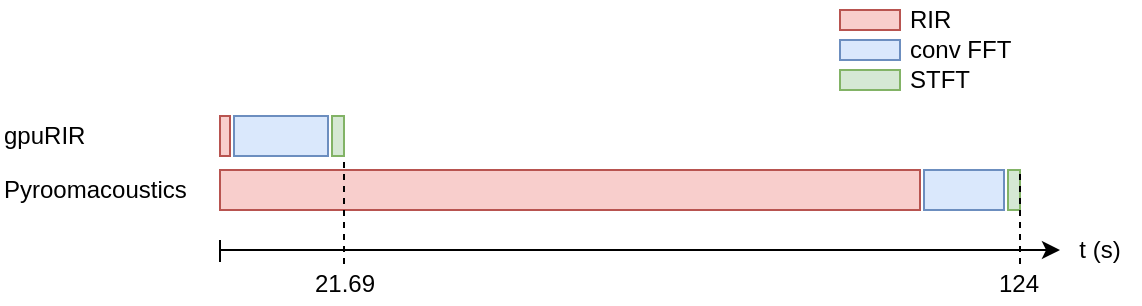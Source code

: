 <mxfile version="26.1.1">
  <diagram name="Page-1" id="cpgdx4gNYDdvpS-ubVGO">
    <mxGraphModel dx="1206" dy="897" grid="1" gridSize="10" guides="1" tooltips="1" connect="1" arrows="1" fold="1" page="1" pageScale="1" pageWidth="850" pageHeight="1100" math="0" shadow="0">
      <root>
        <mxCell id="0" />
        <mxCell id="1" parent="0" />
        <mxCell id="BA7c2nkR62h139S30TR3-1" value="" style="endArrow=classic;html=1;rounded=0;" parent="1" edge="1">
          <mxGeometry width="50" height="50" relative="1" as="geometry">
            <mxPoint x="400" y="650" as="sourcePoint" />
            <mxPoint x="820" y="650" as="targetPoint" />
          </mxGeometry>
        </mxCell>
        <mxCell id="BA7c2nkR62h139S30TR3-2" value="" style="rounded=0;whiteSpace=wrap;html=1;fillColor=#f8cecc;strokeColor=#b85450;" parent="1" vertex="1">
          <mxGeometry x="400" y="610" width="350" height="20" as="geometry" />
        </mxCell>
        <mxCell id="BA7c2nkR62h139S30TR3-3" value="" style="rounded=0;whiteSpace=wrap;html=1;fillColor=#dae8fc;strokeColor=#6c8ebf;" parent="1" vertex="1">
          <mxGeometry x="752" y="610" width="40" height="20" as="geometry" />
        </mxCell>
        <mxCell id="BA7c2nkR62h139S30TR3-4" value="" style="endArrow=none;html=1;rounded=0;strokeWidth=1;dashed=1;" parent="1" edge="1">
          <mxGeometry width="50" height="50" relative="1" as="geometry">
            <mxPoint x="462" y="657" as="sourcePoint" />
            <mxPoint x="462" y="583" as="targetPoint" />
          </mxGeometry>
        </mxCell>
        <mxCell id="BA7c2nkR62h139S30TR3-5" value="" style="rounded=0;whiteSpace=wrap;html=1;fillColor=#d5e8d4;strokeColor=#82b366;" parent="1" vertex="1">
          <mxGeometry x="794" y="610" width="6" height="20" as="geometry" />
        </mxCell>
        <mxCell id="BA7c2nkR62h139S30TR3-8" value="" style="rounded=0;whiteSpace=wrap;html=1;fillColor=#f8cecc;strokeColor=#b85450;" parent="1" vertex="1">
          <mxGeometry x="400" y="583" width="5" height="20" as="geometry" />
        </mxCell>
        <mxCell id="BA7c2nkR62h139S30TR3-9" value="" style="rounded=0;whiteSpace=wrap;html=1;fillColor=#dae8fc;strokeColor=#6c8ebf;" parent="1" vertex="1">
          <mxGeometry x="407" y="583" width="47" height="20" as="geometry" />
        </mxCell>
        <mxCell id="BA7c2nkR62h139S30TR3-11" value="" style="rounded=0;whiteSpace=wrap;html=1;fillColor=#d5e8d4;strokeColor=#82b366;" parent="1" vertex="1">
          <mxGeometry x="456" y="583" width="6" height="20" as="geometry" />
        </mxCell>
        <mxCell id="BA7c2nkR62h139S30TR3-12" value="t (s)" style="text;html=1;align=center;verticalAlign=middle;whiteSpace=wrap;rounded=0;" parent="1" vertex="1">
          <mxGeometry x="820" y="640" width="40" height="20" as="geometry" />
        </mxCell>
        <mxCell id="BA7c2nkR62h139S30TR3-13" value="" style="rounded=0;whiteSpace=wrap;html=1;fillColor=#f8cecc;strokeColor=#b85450;" parent="1" vertex="1">
          <mxGeometry x="710" y="530" width="30" height="10" as="geometry" />
        </mxCell>
        <mxCell id="BA7c2nkR62h139S30TR3-14" value="" style="rounded=0;whiteSpace=wrap;html=1;fillColor=#dae8fc;strokeColor=#6c8ebf;" parent="1" vertex="1">
          <mxGeometry x="710" y="545" width="30" height="10" as="geometry" />
        </mxCell>
        <mxCell id="BA7c2nkR62h139S30TR3-15" value="" style="rounded=0;whiteSpace=wrap;html=1;fillColor=#d5e8d4;strokeColor=#82b366;" parent="1" vertex="1">
          <mxGeometry x="710" y="560" width="30" height="10" as="geometry" />
        </mxCell>
        <mxCell id="BA7c2nkR62h139S30TR3-19" value="" style="endArrow=none;html=1;rounded=0;" parent="1" edge="1">
          <mxGeometry width="50" height="50" relative="1" as="geometry">
            <mxPoint x="400" y="656" as="sourcePoint" />
            <mxPoint x="400" y="645" as="targetPoint" />
          </mxGeometry>
        </mxCell>
        <mxCell id="BA7c2nkR62h139S30TR3-20" value="21.69" style="text;html=1;align=center;verticalAlign=middle;whiteSpace=wrap;rounded=0;" parent="1" vertex="1">
          <mxGeometry x="442" y="657" width="41" height="20" as="geometry" />
        </mxCell>
        <mxCell id="BA7c2nkR62h139S30TR3-21" value="124" style="text;html=1;align=center;verticalAlign=middle;whiteSpace=wrap;rounded=0;" parent="1" vertex="1">
          <mxGeometry x="779" y="657" width="41" height="20" as="geometry" />
        </mxCell>
        <mxCell id="BA7c2nkR62h139S30TR3-22" value="" style="endArrow=none;html=1;rounded=0;strokeWidth=1;dashed=1;" parent="1" edge="1">
          <mxGeometry width="50" height="50" relative="1" as="geometry">
            <mxPoint x="800" y="657" as="sourcePoint" />
            <mxPoint x="800" y="610" as="targetPoint" />
          </mxGeometry>
        </mxCell>
        <mxCell id="BA7c2nkR62h139S30TR3-23" value="RIR" style="text;html=1;align=left;verticalAlign=middle;whiteSpace=wrap;rounded=0;" parent="1" vertex="1">
          <mxGeometry x="743" y="525" width="40" height="20" as="geometry" />
        </mxCell>
        <mxCell id="BA7c2nkR62h139S30TR3-24" value="conv FFT" style="text;html=1;align=left;verticalAlign=middle;whiteSpace=wrap;rounded=0;" parent="1" vertex="1">
          <mxGeometry x="743" y="540" width="60" height="20" as="geometry" />
        </mxCell>
        <mxCell id="BA7c2nkR62h139S30TR3-25" value="STFT" style="text;html=1;align=left;verticalAlign=middle;whiteSpace=wrap;rounded=0;" parent="1" vertex="1">
          <mxGeometry x="743" y="555" width="60" height="20" as="geometry" />
        </mxCell>
        <mxCell id="BA7c2nkR62h139S30TR3-26" value="Pyroomacoustics" style="text;html=1;align=left;verticalAlign=middle;whiteSpace=wrap;rounded=0;" parent="1" vertex="1">
          <mxGeometry x="290" y="610" width="100" height="20" as="geometry" />
        </mxCell>
        <mxCell id="BA7c2nkR62h139S30TR3-27" value="gpuRIR" style="text;html=1;align=left;verticalAlign=middle;whiteSpace=wrap;rounded=0;" parent="1" vertex="1">
          <mxGeometry x="290" y="583" width="100" height="20" as="geometry" />
        </mxCell>
      </root>
    </mxGraphModel>
  </diagram>
</mxfile>
